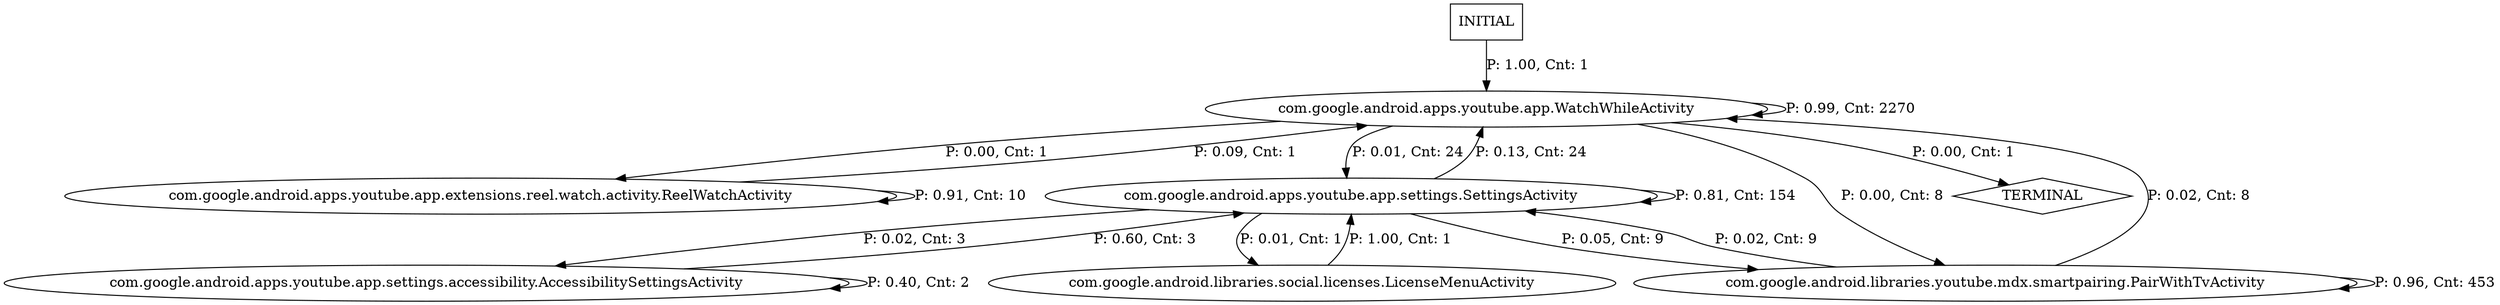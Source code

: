 digraph G {
  0 [label="com.google.android.apps.youtube.app.WatchWhileActivity"];
  1 [label="com.google.android.apps.youtube.app.extensions.reel.watch.activity.ReelWatchActivity"];
  2 [label="com.google.android.apps.youtube.app.settings.SettingsActivity"];
  3 [label="com.google.android.apps.youtube.app.settings.accessibility.AccessibilitySettingsActivity"];
  4 [label="com.google.android.libraries.social.licenses.LicenseMenuActivity"];
  5 [label="com.google.android.libraries.youtube.mdx.smartpairing.PairWithTvActivity"];
  6 [label="TERMINAL",shape=diamond];
  7 [label="INITIAL",shape=box];
0->0 [label="P: 0.99, Cnt: 2270"];
0->1 [label="P: 0.00, Cnt: 1"];
0->2 [label="P: 0.01, Cnt: 24"];
0->5 [label="P: 0.00, Cnt: 8"];
0->6 [label="P: 0.00, Cnt: 1"];
1->0 [label="P: 0.09, Cnt: 1"];
1->1 [label="P: 0.91, Cnt: 10"];
2->0 [label="P: 0.13, Cnt: 24"];
2->2 [label="P: 0.81, Cnt: 154"];
2->3 [label="P: 0.02, Cnt: 3"];
2->4 [label="P: 0.01, Cnt: 1"];
2->5 [label="P: 0.05, Cnt: 9"];
3->2 [label="P: 0.60, Cnt: 3"];
3->3 [label="P: 0.40, Cnt: 2"];
4->2 [label="P: 1.00, Cnt: 1"];
5->0 [label="P: 0.02, Cnt: 8"];
5->2 [label="P: 0.02, Cnt: 9"];
5->5 [label="P: 0.96, Cnt: 453"];
7->0 [label="P: 1.00, Cnt: 1"];
}
